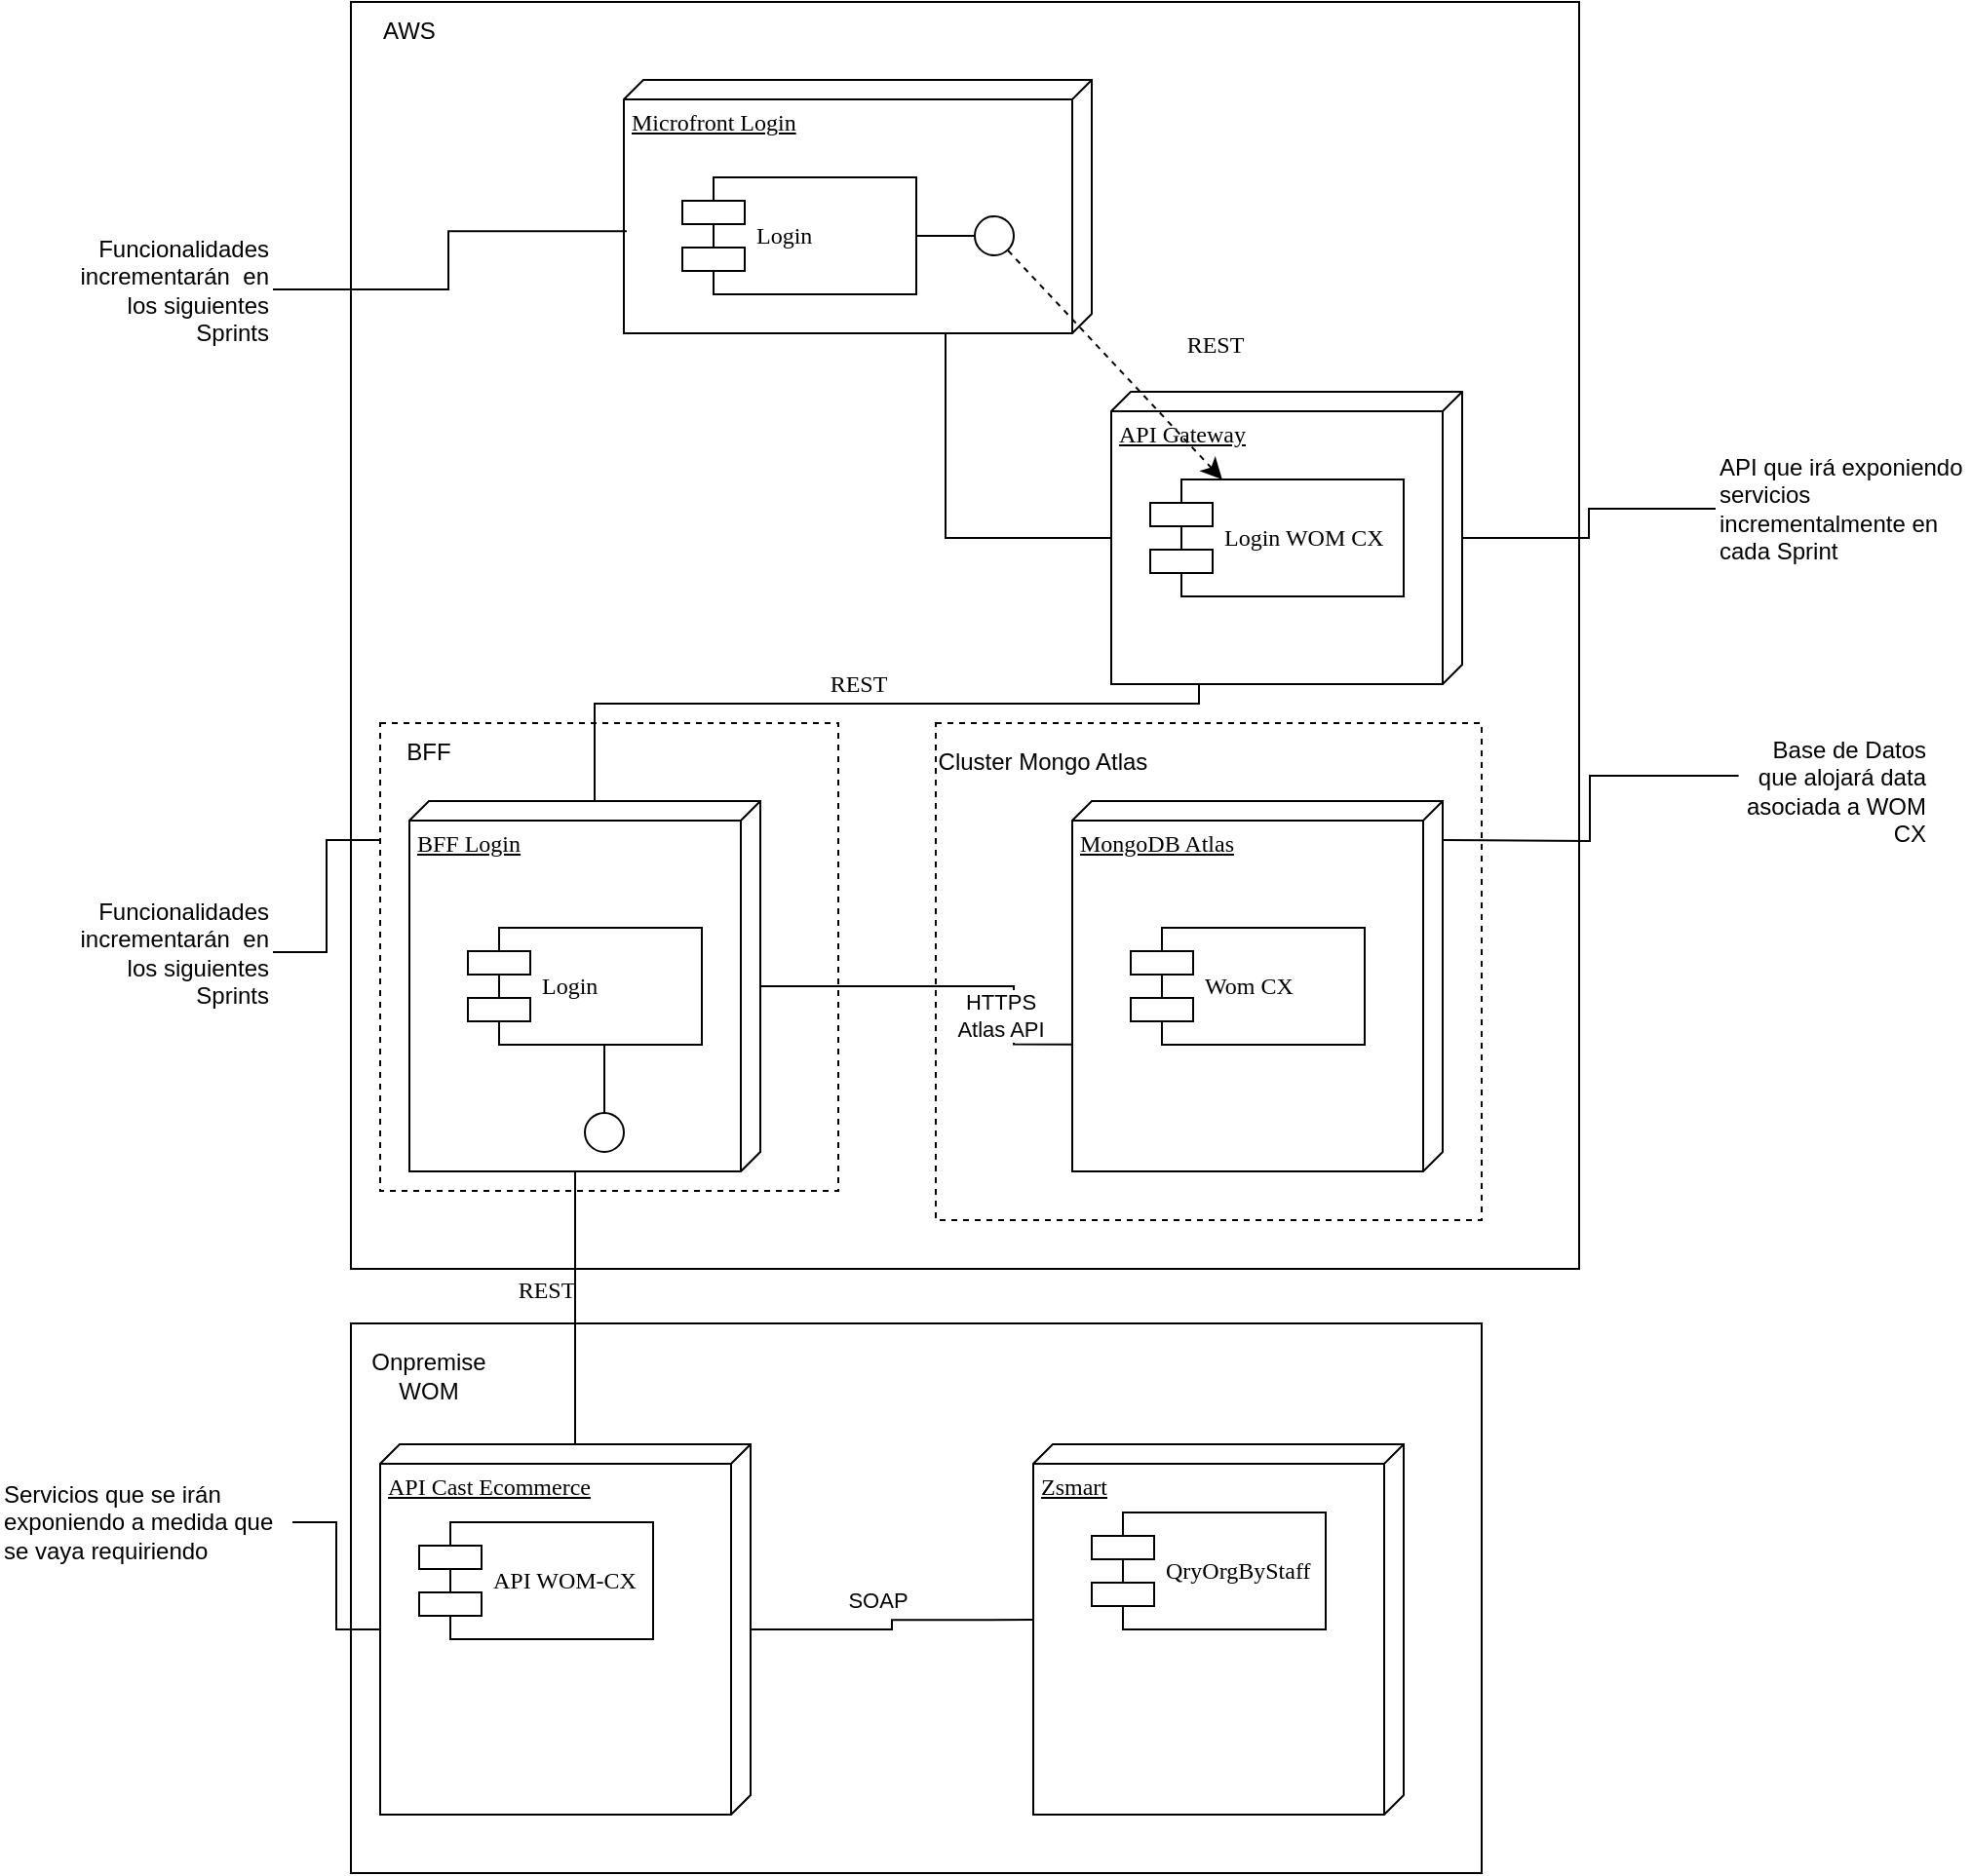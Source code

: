 <mxfile version="22.0.2" type="github">
  <diagram name="Page-1" id="5f0bae14-7c28-e335-631c-24af17079c00">
    <mxGraphModel dx="2446" dy="609" grid="1" gridSize="10" guides="1" tooltips="1" connect="1" arrows="1" fold="1" page="1" pageScale="1" pageWidth="1100" pageHeight="850" background="none" math="0" shadow="0">
      <root>
        <mxCell id="0" />
        <mxCell id="1" parent="0" />
        <mxCell id="EeXkkkL23-UbbNsX8uU1-13" value="" style="rounded=0;whiteSpace=wrap;html=1;fillColor=none;align=left;" vertex="1" parent="1">
          <mxGeometry x="30" y="888" width="580" height="282" as="geometry" />
        </mxCell>
        <mxCell id="EeXkkkL23-UbbNsX8uU1-3" value="" style="rounded=0;whiteSpace=wrap;html=1;fillColor=none;align=left;" vertex="1" parent="1">
          <mxGeometry x="30" y="210" width="630" height="650" as="geometry" />
        </mxCell>
        <mxCell id="EeXkkkL23-UbbNsX8uU1-2" value="" style="rounded=0;whiteSpace=wrap;html=1;dashed=1;fillColor=none;align=left;" vertex="1" parent="1">
          <mxGeometry x="45" y="580" width="235" height="240" as="geometry" />
        </mxCell>
        <mxCell id="39150e848f15840c-1" value="Microfront Login" style="verticalAlign=top;align=left;spacingTop=8;spacingLeft=2;spacingRight=12;shape=cube;size=10;direction=south;fontStyle=4;html=1;rounded=0;shadow=0;comic=0;labelBackgroundColor=none;strokeWidth=1;fontFamily=Verdana;fontSize=12" parent="1" vertex="1">
          <mxGeometry x="170" y="250" width="240" height="130" as="geometry" />
        </mxCell>
        <mxCell id="39150e848f15840c-2" value="BFF Login" style="verticalAlign=top;align=left;spacingTop=8;spacingLeft=2;spacingRight=12;shape=cube;size=10;direction=south;fontStyle=4;html=1;rounded=0;shadow=0;comic=0;labelBackgroundColor=none;strokeWidth=1;fontFamily=Verdana;fontSize=12" parent="1" vertex="1">
          <mxGeometry x="60" y="620" width="180" height="190" as="geometry" />
        </mxCell>
        <mxCell id="39150e848f15840c-3" value="API Gateway" style="verticalAlign=top;align=left;spacingTop=8;spacingLeft=2;spacingRight=12;shape=cube;size=10;direction=south;fontStyle=4;html=1;rounded=0;shadow=0;comic=0;labelBackgroundColor=none;strokeWidth=1;fontFamily=Verdana;fontSize=12" parent="1" vertex="1">
          <mxGeometry x="420" y="410" width="180" height="150" as="geometry" />
        </mxCell>
        <mxCell id="39150e848f15840c-5" value="Login" style="shape=component;align=left;spacingLeft=36;rounded=0;shadow=0;comic=0;labelBackgroundColor=none;strokeWidth=1;fontFamily=Verdana;fontSize=12;html=1;" parent="1" vertex="1">
          <mxGeometry x="200" y="300" width="120" height="60" as="geometry" />
        </mxCell>
        <mxCell id="39150e848f15840c-6" value="" style="ellipse;whiteSpace=wrap;html=1;rounded=0;shadow=0;comic=0;labelBackgroundColor=none;strokeWidth=1;fontFamily=Verdana;fontSize=12;align=center;" parent="1" vertex="1">
          <mxGeometry x="350" y="320" width="20" height="20" as="geometry" />
        </mxCell>
        <mxCell id="39150e848f15840c-7" value="Login" style="shape=component;align=left;spacingLeft=36;rounded=0;shadow=0;comic=0;labelBackgroundColor=none;strokeWidth=1;fontFamily=Verdana;fontSize=12;html=1;" parent="1" vertex="1">
          <mxGeometry x="90" y="685" width="120" height="60" as="geometry" />
        </mxCell>
        <mxCell id="39150e848f15840c-9" value="" style="ellipse;whiteSpace=wrap;html=1;rounded=0;shadow=0;comic=0;labelBackgroundColor=none;strokeWidth=1;fontFamily=Verdana;fontSize=12;align=center;" parent="1" vertex="1">
          <mxGeometry x="150" y="780" width="20" height="20" as="geometry" />
        </mxCell>
        <mxCell id="39150e848f15840c-10" value="Login WOM CX" style="shape=component;align=left;spacingLeft=36;rounded=0;shadow=0;comic=0;labelBackgroundColor=none;strokeWidth=1;fontFamily=Verdana;fontSize=12;html=1;" parent="1" vertex="1">
          <mxGeometry x="440" y="455" width="130" height="60" as="geometry" />
        </mxCell>
        <mxCell id="39150e848f15840c-11" value="REST" style="edgeStyle=none;rounded=0;html=1;dashed=1;labelBackgroundColor=none;startArrow=classic;startFill=1;startSize=8;endArrow=none;endFill=0;endSize=16;fontFamily=Verdana;fontSize=12;" parent="1" source="39150e848f15840c-10" target="39150e848f15840c-6" edge="1">
          <mxGeometry x="-0.34" y="-44" relative="1" as="geometry">
            <mxPoint as="offset" />
          </mxGeometry>
        </mxCell>
        <mxCell id="39150e848f15840c-13" style="edgeStyle=elbowEdgeStyle;rounded=0;html=1;labelBackgroundColor=none;startArrow=none;startFill=0;startSize=8;endArrow=none;endFill=0;endSize=16;fontFamily=Verdana;fontSize=12;" parent="1" source="39150e848f15840c-9" target="39150e848f15840c-7" edge="1">
          <mxGeometry relative="1" as="geometry" />
        </mxCell>
        <mxCell id="39150e848f15840c-14" style="edgeStyle=elbowEdgeStyle;rounded=0;html=1;labelBackgroundColor=none;startArrow=none;startFill=0;startSize=8;endArrow=none;endFill=0;endSize=16;fontFamily=Verdana;fontSize=12;" parent="1" source="39150e848f15840c-6" target="39150e848f15840c-5" edge="1">
          <mxGeometry relative="1" as="geometry" />
        </mxCell>
        <mxCell id="39150e848f15840c-18" style="edgeStyle=orthogonalEdgeStyle;rounded=0;html=1;labelBackgroundColor=none;startArrow=none;startFill=0;startSize=8;endArrow=none;endFill=0;endSize=16;fontFamily=Verdana;fontSize=12;" parent="1" source="39150e848f15840c-3" target="39150e848f15840c-1" edge="1">
          <mxGeometry relative="1" as="geometry">
            <Array as="points">
              <mxPoint x="335" y="485" />
            </Array>
          </mxGeometry>
        </mxCell>
        <mxCell id="EeXkkkL23-UbbNsX8uU1-1" value="REST" style="edgeStyle=orthogonalEdgeStyle;rounded=0;html=1;labelBackgroundColor=none;startArrow=none;startFill=0;startSize=8;endArrow=none;endFill=0;endSize=16;fontFamily=Verdana;fontSize=12;exitX=0;exitY=0;exitDx=150;exitDy=135;exitPerimeter=0;entryX=0;entryY=0;entryDx=0;entryDy=85;entryPerimeter=0;" edge="1" parent="1" source="39150e848f15840c-3" target="39150e848f15840c-2">
          <mxGeometry y="-10" relative="1" as="geometry">
            <Array as="points">
              <mxPoint x="465" y="570" />
              <mxPoint x="155" y="570" />
            </Array>
            <mxPoint x="430" y="495" as="sourcePoint" />
            <mxPoint x="345" y="210" as="targetPoint" />
            <mxPoint as="offset" />
          </mxGeometry>
        </mxCell>
        <mxCell id="EeXkkkL23-UbbNsX8uU1-4" value="MongoDB Atlas" style="verticalAlign=top;align=left;spacingTop=8;spacingLeft=2;spacingRight=12;shape=cube;size=10;direction=south;fontStyle=4;html=1;rounded=0;shadow=0;comic=0;labelBackgroundColor=none;strokeWidth=1;fontFamily=Verdana;fontSize=12" vertex="1" parent="1">
          <mxGeometry x="400" y="620" width="190" height="190" as="geometry" />
        </mxCell>
        <mxCell id="EeXkkkL23-UbbNsX8uU1-5" value="HTTPS&lt;br&gt;Atlas API" style="edgeStyle=orthogonalEdgeStyle;rounded=0;orthogonalLoop=1;jettySize=auto;html=1;entryX=0.657;entryY=0.999;entryDx=0;entryDy=0;entryPerimeter=0;endArrow=none;endFill=0;" edge="1" parent="1" source="39150e848f15840c-2" target="EeXkkkL23-UbbNsX8uU1-4">
          <mxGeometry x="0.285" y="-15" relative="1" as="geometry">
            <Array as="points">
              <mxPoint x="370" y="715" />
            </Array>
            <mxPoint x="1" as="offset" />
          </mxGeometry>
        </mxCell>
        <mxCell id="EeXkkkL23-UbbNsX8uU1-6" value="Wom CX" style="shape=component;align=left;spacingLeft=36;rounded=0;shadow=0;comic=0;labelBackgroundColor=none;strokeWidth=1;fontFamily=Verdana;fontSize=12;html=1;" vertex="1" parent="1">
          <mxGeometry x="430" y="685" width="120" height="60" as="geometry" />
        </mxCell>
        <mxCell id="EeXkkkL23-UbbNsX8uU1-7" value="API Cast Ecommerce" style="verticalAlign=top;align=left;spacingTop=8;spacingLeft=2;spacingRight=12;shape=cube;size=10;direction=south;fontStyle=4;html=1;rounded=0;shadow=0;comic=0;labelBackgroundColor=none;strokeWidth=1;fontFamily=Verdana;fontSize=12" vertex="1" parent="1">
          <mxGeometry x="45" y="950" width="190" height="190" as="geometry" />
        </mxCell>
        <mxCell id="EeXkkkL23-UbbNsX8uU1-9" value="Zsmart" style="verticalAlign=top;align=left;spacingTop=8;spacingLeft=2;spacingRight=12;shape=cube;size=10;direction=south;fontStyle=4;html=1;rounded=0;shadow=0;comic=0;labelBackgroundColor=none;strokeWidth=1;fontFamily=Verdana;fontSize=12" vertex="1" parent="1">
          <mxGeometry x="380" y="950" width="190" height="190" as="geometry" />
        </mxCell>
        <mxCell id="EeXkkkL23-UbbNsX8uU1-11" value="SOAP" style="edgeStyle=orthogonalEdgeStyle;rounded=0;orthogonalLoop=1;jettySize=auto;html=1;entryX=0.474;entryY=1;entryDx=0;entryDy=0;entryPerimeter=0;endArrow=none;endFill=0;" edge="1" parent="1" source="EeXkkkL23-UbbNsX8uU1-7" target="EeXkkkL23-UbbNsX8uU1-9">
          <mxGeometry x="0.033" y="13" relative="1" as="geometry">
            <mxPoint x="-8" y="3" as="offset" />
          </mxGeometry>
        </mxCell>
        <mxCell id="EeXkkkL23-UbbNsX8uU1-12" value="REST" style="edgeStyle=orthogonalEdgeStyle;rounded=0;html=1;labelBackgroundColor=none;startArrow=none;startFill=0;startSize=8;endArrow=none;endFill=0;endSize=16;fontFamily=Verdana;fontSize=12;exitX=0;exitY=0;exitDx=0;exitDy=90;exitPerimeter=0;entryX=0;entryY=0;entryDx=190;entryDy=95;entryPerimeter=0;" edge="1" parent="1" source="EeXkkkL23-UbbNsX8uU1-7" target="39150e848f15840c-2">
          <mxGeometry x="0.135" y="15" relative="1" as="geometry">
            <Array as="points">
              <mxPoint x="145" y="930" />
              <mxPoint x="145" y="930" />
            </Array>
            <mxPoint x="475" y="570" as="sourcePoint" />
            <mxPoint x="270" y="735" as="targetPoint" />
            <mxPoint as="offset" />
          </mxGeometry>
        </mxCell>
        <mxCell id="EeXkkkL23-UbbNsX8uU1-14" value="AWS" style="text;html=1;strokeColor=none;fillColor=none;align=center;verticalAlign=middle;whiteSpace=wrap;rounded=0;" vertex="1" parent="1">
          <mxGeometry x="30" y="210" width="60" height="30" as="geometry" />
        </mxCell>
        <mxCell id="EeXkkkL23-UbbNsX8uU1-15" value="BFF" style="text;html=1;strokeColor=none;fillColor=none;align=center;verticalAlign=middle;whiteSpace=wrap;rounded=0;" vertex="1" parent="1">
          <mxGeometry x="40" y="580" width="60" height="30" as="geometry" />
        </mxCell>
        <mxCell id="EeXkkkL23-UbbNsX8uU1-16" value="Onpremise WOM" style="text;html=1;strokeColor=none;fillColor=none;align=center;verticalAlign=middle;whiteSpace=wrap;rounded=0;" vertex="1" parent="1">
          <mxGeometry x="40" y="900" width="60" height="30" as="geometry" />
        </mxCell>
        <mxCell id="EeXkkkL23-UbbNsX8uU1-18" style="edgeStyle=orthogonalEdgeStyle;rounded=0;orthogonalLoop=1;jettySize=auto;html=1;endArrow=none;endFill=0;" edge="1" parent="1" source="EeXkkkL23-UbbNsX8uU1-17" target="EeXkkkL23-UbbNsX8uU1-7">
          <mxGeometry relative="1" as="geometry" />
        </mxCell>
        <mxCell id="EeXkkkL23-UbbNsX8uU1-17" value="Servicios que se irán exponiendo a medida que se vaya requiriendo" style="text;html=1;strokeColor=none;fillColor=none;align=left;verticalAlign=middle;whiteSpace=wrap;rounded=0;" vertex="1" parent="1">
          <mxGeometry x="-150" y="950" width="150" height="80" as="geometry" />
        </mxCell>
        <mxCell id="EeXkkkL23-UbbNsX8uU1-19" value="Base de Datos que alojará data asociada a WOM CX" style="text;html=1;strokeColor=none;fillColor=none;align=right;verticalAlign=middle;whiteSpace=wrap;rounded=0;" vertex="1" parent="1">
          <mxGeometry x="740" y="580" width="100" height="70" as="geometry" />
        </mxCell>
        <mxCell id="EeXkkkL23-UbbNsX8uU1-20" style="edgeStyle=orthogonalEdgeStyle;rounded=0;orthogonalLoop=1;jettySize=auto;html=1;endArrow=none;endFill=0;exitX=0.018;exitY=0.386;exitDx=0;exitDy=0;exitPerimeter=0;" edge="1" parent="1" source="EeXkkkL23-UbbNsX8uU1-19">
          <mxGeometry relative="1" as="geometry">
            <mxPoint x="630" y="655" as="sourcePoint" />
            <mxPoint x="590" y="640" as="targetPoint" />
          </mxGeometry>
        </mxCell>
        <mxCell id="EeXkkkL23-UbbNsX8uU1-22" style="edgeStyle=orthogonalEdgeStyle;rounded=0;orthogonalLoop=1;jettySize=auto;html=1;entryX=0;entryY=0.25;entryDx=0;entryDy=0;endArrow=none;endFill=0;" edge="1" parent="1" source="EeXkkkL23-UbbNsX8uU1-21" target="EeXkkkL23-UbbNsX8uU1-2">
          <mxGeometry relative="1" as="geometry" />
        </mxCell>
        <mxCell id="EeXkkkL23-UbbNsX8uU1-21" value="Funcionalidades incrementarán&amp;nbsp; en los siguientes Sprints" style="text;html=1;strokeColor=none;fillColor=none;align=right;verticalAlign=middle;whiteSpace=wrap;rounded=0;" vertex="1" parent="1">
          <mxGeometry x="-120" y="660" width="110" height="75" as="geometry" />
        </mxCell>
        <mxCell id="EeXkkkL23-UbbNsX8uU1-23" value="Funcionalidades incrementarán&amp;nbsp; en los siguientes Sprints" style="text;html=1;strokeColor=none;fillColor=none;align=right;verticalAlign=middle;whiteSpace=wrap;rounded=0;" vertex="1" parent="1">
          <mxGeometry x="-120" y="320" width="110" height="75" as="geometry" />
        </mxCell>
        <mxCell id="EeXkkkL23-UbbNsX8uU1-24" style="edgeStyle=orthogonalEdgeStyle;rounded=0;orthogonalLoop=1;jettySize=auto;html=1;entryX=0.597;entryY=0.994;entryDx=0;entryDy=0;entryPerimeter=0;endArrow=none;endFill=0;exitX=1;exitY=0.5;exitDx=0;exitDy=0;" edge="1" parent="1" source="EeXkkkL23-UbbNsX8uU1-23" target="39150e848f15840c-1">
          <mxGeometry relative="1" as="geometry">
            <mxPoint x="10" y="357.462" as="sourcePoint" />
          </mxGeometry>
        </mxCell>
        <mxCell id="EeXkkkL23-UbbNsX8uU1-26" style="edgeStyle=orthogonalEdgeStyle;rounded=0;orthogonalLoop=1;jettySize=auto;html=1;endArrow=none;endFill=0;" edge="1" parent="1" source="EeXkkkL23-UbbNsX8uU1-25" target="39150e848f15840c-3">
          <mxGeometry relative="1" as="geometry" />
        </mxCell>
        <mxCell id="EeXkkkL23-UbbNsX8uU1-25" value="API que irá exponiendo servicios incrementalmente en cada Sprint" style="text;html=1;strokeColor=none;fillColor=none;align=left;verticalAlign=middle;whiteSpace=wrap;rounded=0;" vertex="1" parent="1">
          <mxGeometry x="730" y="425" width="130" height="90" as="geometry" />
        </mxCell>
        <mxCell id="EeXkkkL23-UbbNsX8uU1-8" value="QryOrgByStaff" style="shape=component;align=left;spacingLeft=36;rounded=0;shadow=0;comic=0;labelBackgroundColor=none;strokeWidth=1;fontFamily=Verdana;fontSize=12;html=1;" vertex="1" parent="1">
          <mxGeometry x="410" y="985" width="120" height="60" as="geometry" />
        </mxCell>
        <mxCell id="EeXkkkL23-UbbNsX8uU1-27" value="API WOM-CX" style="shape=component;align=left;spacingLeft=36;rounded=0;shadow=0;comic=0;labelBackgroundColor=none;strokeWidth=1;fontFamily=Verdana;fontSize=12;html=1;" vertex="1" parent="1">
          <mxGeometry x="65" y="990" width="120" height="60" as="geometry" />
        </mxCell>
        <mxCell id="EeXkkkL23-UbbNsX8uU1-28" value="" style="rounded=0;whiteSpace=wrap;html=1;dashed=1;fillColor=none;align=left;" vertex="1" parent="1">
          <mxGeometry x="330" y="580" width="280" height="255" as="geometry" />
        </mxCell>
        <mxCell id="EeXkkkL23-UbbNsX8uU1-29" value="Cluster Mongo Atlas" style="text;html=1;strokeColor=none;fillColor=none;align=center;verticalAlign=middle;whiteSpace=wrap;rounded=0;" vertex="1" parent="1">
          <mxGeometry x="330" y="580" width="110" height="40" as="geometry" />
        </mxCell>
      </root>
    </mxGraphModel>
  </diagram>
</mxfile>
